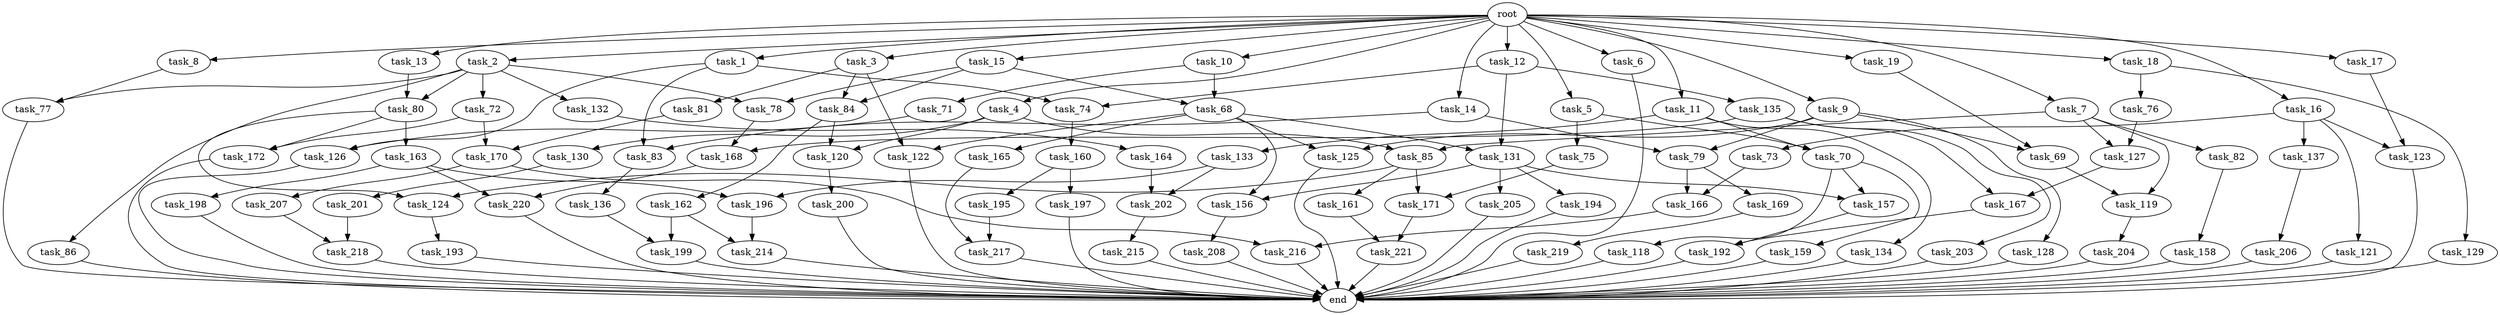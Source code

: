 digraph G {
  root [size="0.000000"];
  task_1 [size="10.240000"];
  task_2 [size="10.240000"];
  task_3 [size="10.240000"];
  task_4 [size="10.240000"];
  task_5 [size="10.240000"];
  task_6 [size="10.240000"];
  task_7 [size="10.240000"];
  task_8 [size="10.240000"];
  task_9 [size="10.240000"];
  task_10 [size="10.240000"];
  task_11 [size="10.240000"];
  task_12 [size="10.240000"];
  task_13 [size="10.240000"];
  task_14 [size="10.240000"];
  task_15 [size="10.240000"];
  task_16 [size="10.240000"];
  task_17 [size="10.240000"];
  task_18 [size="10.240000"];
  task_19 [size="10.240000"];
  task_68 [size="10050223472.639999"];
  task_69 [size="2147483648.000000"];
  task_70 [size="687194767.360000"];
  task_71 [size="6957847019.520000"];
  task_72 [size="6957847019.520000"];
  task_73 [size="4209067950.080000"];
  task_74 [size="4294967296.000000"];
  task_75 [size="343597383.680000"];
  task_76 [size="8589934592.000000"];
  task_77 [size="9105330667.520000"];
  task_78 [size="10050223472.639999"];
  task_79 [size="6270652252.160000"];
  task_80 [size="10050223472.639999"];
  task_81 [size="1374389534.720000"];
  task_82 [size="343597383.680000"];
  task_83 [size="7645041786.880000"];
  task_84 [size="4466765987.840000"];
  task_85 [size="4552665333.760000"];
  task_86 [size="6957847019.520000"];
  task_118 [size="8589934592.000000"];
  task_119 [size="1717986918.400000"];
  task_120 [size="9706626088.960001"];
  task_121 [size="4209067950.080000"];
  task_122 [size="5583457484.800000"];
  task_123 [size="7301444403.200000"];
  task_124 [size="9105330667.520000"];
  task_125 [size="4982162063.360000"];
  task_126 [size="7645041786.880000"];
  task_127 [size="7301444403.200000"];
  task_128 [size="773094113.280000"];
  task_129 [size="8589934592.000000"];
  task_130 [size="4209067950.080000"];
  task_131 [size="6356551598.080000"];
  task_132 [size="6957847019.520000"];
  task_133 [size="343597383.680000"];
  task_134 [size="343597383.680000"];
  task_135 [size="2147483648.000000"];
  task_136 [size="8589934592.000000"];
  task_137 [size="4209067950.080000"];
  task_156 [size="6356551598.080000"];
  task_157 [size="10737418240.000000"];
  task_158 [size="8589934592.000000"];
  task_159 [size="8589934592.000000"];
  task_160 [size="4209067950.080000"];
  task_161 [size="6957847019.520000"];
  task_162 [size="5497558138.880000"];
  task_163 [size="2147483648.000000"];
  task_164 [size="2147483648.000000"];
  task_165 [size="4209067950.080000"];
  task_166 [size="14087492730.880001"];
  task_167 [size="5239860101.120000"];
  task_168 [size="3865470566.400000"];
  task_169 [size="5497558138.880000"];
  task_170 [size="5239860101.120000"];
  task_171 [size="12455405158.400000"];
  task_172 [size="5239860101.120000"];
  task_192 [size="4552665333.760000"];
  task_193 [size="5497558138.880000"];
  task_194 [size="2147483648.000000"];
  task_195 [size="773094113.280000"];
  task_196 [size="12799002542.080000"];
  task_197 [size="773094113.280000"];
  task_198 [size="4209067950.080000"];
  task_199 [size="4982162063.360000"];
  task_200 [size="343597383.680000"];
  task_201 [size="3092376453.120000"];
  task_202 [size="14087492730.880001"];
  task_203 [size="3092376453.120000"];
  task_204 [size="343597383.680000"];
  task_205 [size="2147483648.000000"];
  task_206 [size="343597383.680000"];
  task_207 [size="5497558138.880000"];
  task_208 [size="5497558138.880000"];
  task_214 [size="9363028705.280001"];
  task_215 [size="773094113.280000"];
  task_216 [size="9706626088.960001"];
  task_217 [size="12455405158.400000"];
  task_218 [size="12799002542.080000"];
  task_219 [size="2147483648.000000"];
  task_220 [size="4982162063.360000"];
  task_221 [size="9964324126.719999"];
  end [size="0.000000"];

  root -> task_1 [size="1.000000"];
  root -> task_2 [size="1.000000"];
  root -> task_3 [size="1.000000"];
  root -> task_4 [size="1.000000"];
  root -> task_5 [size="1.000000"];
  root -> task_6 [size="1.000000"];
  root -> task_7 [size="1.000000"];
  root -> task_8 [size="1.000000"];
  root -> task_9 [size="1.000000"];
  root -> task_10 [size="1.000000"];
  root -> task_11 [size="1.000000"];
  root -> task_12 [size="1.000000"];
  root -> task_13 [size="1.000000"];
  root -> task_14 [size="1.000000"];
  root -> task_15 [size="1.000000"];
  root -> task_16 [size="1.000000"];
  root -> task_17 [size="1.000000"];
  root -> task_18 [size="1.000000"];
  root -> task_19 [size="1.000000"];
  task_1 -> task_74 [size="209715200.000000"];
  task_1 -> task_83 [size="209715200.000000"];
  task_1 -> task_126 [size="209715200.000000"];
  task_2 -> task_72 [size="679477248.000000"];
  task_2 -> task_77 [size="679477248.000000"];
  task_2 -> task_78 [size="679477248.000000"];
  task_2 -> task_80 [size="679477248.000000"];
  task_2 -> task_86 [size="679477248.000000"];
  task_2 -> task_132 [size="679477248.000000"];
  task_3 -> task_81 [size="134217728.000000"];
  task_3 -> task_84 [size="134217728.000000"];
  task_3 -> task_122 [size="134217728.000000"];
  task_4 -> task_85 [size="411041792.000000"];
  task_4 -> task_120 [size="411041792.000000"];
  task_4 -> task_130 [size="411041792.000000"];
  task_5 -> task_70 [size="33554432.000000"];
  task_5 -> task_75 [size="33554432.000000"];
  task_6 -> end [size="1.000000"];
  task_7 -> task_82 [size="33554432.000000"];
  task_7 -> task_85 [size="33554432.000000"];
  task_7 -> task_119 [size="33554432.000000"];
  task_7 -> task_127 [size="33554432.000000"];
  task_8 -> task_77 [size="209715200.000000"];
  task_9 -> task_69 [size="75497472.000000"];
  task_9 -> task_79 [size="75497472.000000"];
  task_9 -> task_125 [size="75497472.000000"];
  task_9 -> task_128 [size="75497472.000000"];
  task_10 -> task_68 [size="679477248.000000"];
  task_10 -> task_71 [size="679477248.000000"];
  task_11 -> task_70 [size="33554432.000000"];
  task_11 -> task_133 [size="33554432.000000"];
  task_11 -> task_134 [size="33554432.000000"];
  task_12 -> task_74 [size="209715200.000000"];
  task_12 -> task_131 [size="209715200.000000"];
  task_12 -> task_135 [size="209715200.000000"];
  task_13 -> task_80 [size="301989888.000000"];
  task_14 -> task_79 [size="536870912.000000"];
  task_14 -> task_83 [size="536870912.000000"];
  task_15 -> task_68 [size="301989888.000000"];
  task_15 -> task_78 [size="301989888.000000"];
  task_15 -> task_84 [size="301989888.000000"];
  task_16 -> task_73 [size="411041792.000000"];
  task_16 -> task_121 [size="411041792.000000"];
  task_16 -> task_123 [size="411041792.000000"];
  task_16 -> task_137 [size="411041792.000000"];
  task_17 -> task_123 [size="301989888.000000"];
  task_18 -> task_76 [size="838860800.000000"];
  task_18 -> task_129 [size="838860800.000000"];
  task_19 -> task_69 [size="134217728.000000"];
  task_68 -> task_122 [size="411041792.000000"];
  task_68 -> task_125 [size="411041792.000000"];
  task_68 -> task_131 [size="411041792.000000"];
  task_68 -> task_156 [size="411041792.000000"];
  task_68 -> task_165 [size="411041792.000000"];
  task_69 -> task_119 [size="134217728.000000"];
  task_70 -> task_118 [size="838860800.000000"];
  task_70 -> task_157 [size="838860800.000000"];
  task_70 -> task_159 [size="838860800.000000"];
  task_71 -> task_126 [size="536870912.000000"];
  task_72 -> task_170 [size="301989888.000000"];
  task_72 -> task_172 [size="301989888.000000"];
  task_73 -> task_166 [size="838860800.000000"];
  task_74 -> task_160 [size="411041792.000000"];
  task_75 -> task_171 [size="536870912.000000"];
  task_76 -> task_127 [size="679477248.000000"];
  task_77 -> end [size="1.000000"];
  task_78 -> task_168 [size="75497472.000000"];
  task_79 -> task_166 [size="536870912.000000"];
  task_79 -> task_169 [size="536870912.000000"];
  task_80 -> task_124 [size="209715200.000000"];
  task_80 -> task_163 [size="209715200.000000"];
  task_80 -> task_172 [size="209715200.000000"];
  task_81 -> task_170 [size="209715200.000000"];
  task_82 -> task_158 [size="838860800.000000"];
  task_83 -> task_136 [size="838860800.000000"];
  task_84 -> task_120 [size="536870912.000000"];
  task_84 -> task_162 [size="536870912.000000"];
  task_85 -> task_124 [size="679477248.000000"];
  task_85 -> task_161 [size="679477248.000000"];
  task_85 -> task_171 [size="679477248.000000"];
  task_86 -> end [size="1.000000"];
  task_118 -> end [size="1.000000"];
  task_119 -> task_204 [size="33554432.000000"];
  task_120 -> task_200 [size="33554432.000000"];
  task_121 -> end [size="1.000000"];
  task_122 -> end [size="1.000000"];
  task_123 -> end [size="1.000000"];
  task_124 -> task_193 [size="536870912.000000"];
  task_125 -> end [size="1.000000"];
  task_126 -> end [size="1.000000"];
  task_127 -> task_167 [size="209715200.000000"];
  task_128 -> end [size="1.000000"];
  task_129 -> end [size="1.000000"];
  task_130 -> task_201 [size="301989888.000000"];
  task_131 -> task_156 [size="209715200.000000"];
  task_131 -> task_157 [size="209715200.000000"];
  task_131 -> task_194 [size="209715200.000000"];
  task_131 -> task_205 [size="209715200.000000"];
  task_132 -> task_164 [size="209715200.000000"];
  task_133 -> task_196 [size="838860800.000000"];
  task_133 -> task_202 [size="838860800.000000"];
  task_134 -> end [size="1.000000"];
  task_135 -> task_167 [size="301989888.000000"];
  task_135 -> task_168 [size="301989888.000000"];
  task_135 -> task_203 [size="301989888.000000"];
  task_136 -> task_199 [size="411041792.000000"];
  task_137 -> task_206 [size="33554432.000000"];
  task_156 -> task_208 [size="536870912.000000"];
  task_157 -> task_192 [size="33554432.000000"];
  task_158 -> end [size="1.000000"];
  task_159 -> end [size="1.000000"];
  task_160 -> task_195 [size="75497472.000000"];
  task_160 -> task_197 [size="75497472.000000"];
  task_161 -> task_221 [size="134217728.000000"];
  task_162 -> task_199 [size="75497472.000000"];
  task_162 -> task_214 [size="75497472.000000"];
  task_163 -> task_196 [size="411041792.000000"];
  task_163 -> task_198 [size="411041792.000000"];
  task_163 -> task_220 [size="411041792.000000"];
  task_164 -> task_202 [size="536870912.000000"];
  task_165 -> task_217 [size="679477248.000000"];
  task_166 -> task_216 [size="411041792.000000"];
  task_167 -> task_192 [size="411041792.000000"];
  task_168 -> task_220 [size="75497472.000000"];
  task_169 -> task_219 [size="209715200.000000"];
  task_170 -> task_207 [size="536870912.000000"];
  task_170 -> task_216 [size="536870912.000000"];
  task_171 -> task_221 [size="838860800.000000"];
  task_172 -> end [size="1.000000"];
  task_192 -> end [size="1.000000"];
  task_193 -> end [size="1.000000"];
  task_194 -> end [size="1.000000"];
  task_195 -> task_217 [size="536870912.000000"];
  task_196 -> task_214 [size="838860800.000000"];
  task_197 -> end [size="1.000000"];
  task_198 -> end [size="1.000000"];
  task_199 -> end [size="1.000000"];
  task_200 -> end [size="1.000000"];
  task_201 -> task_218 [size="411041792.000000"];
  task_202 -> task_215 [size="75497472.000000"];
  task_203 -> end [size="1.000000"];
  task_204 -> end [size="1.000000"];
  task_205 -> end [size="1.000000"];
  task_206 -> end [size="1.000000"];
  task_207 -> task_218 [size="838860800.000000"];
  task_208 -> end [size="1.000000"];
  task_214 -> end [size="1.000000"];
  task_215 -> end [size="1.000000"];
  task_216 -> end [size="1.000000"];
  task_217 -> end [size="1.000000"];
  task_218 -> end [size="1.000000"];
  task_219 -> end [size="1.000000"];
  task_220 -> end [size="1.000000"];
  task_221 -> end [size="1.000000"];
}
